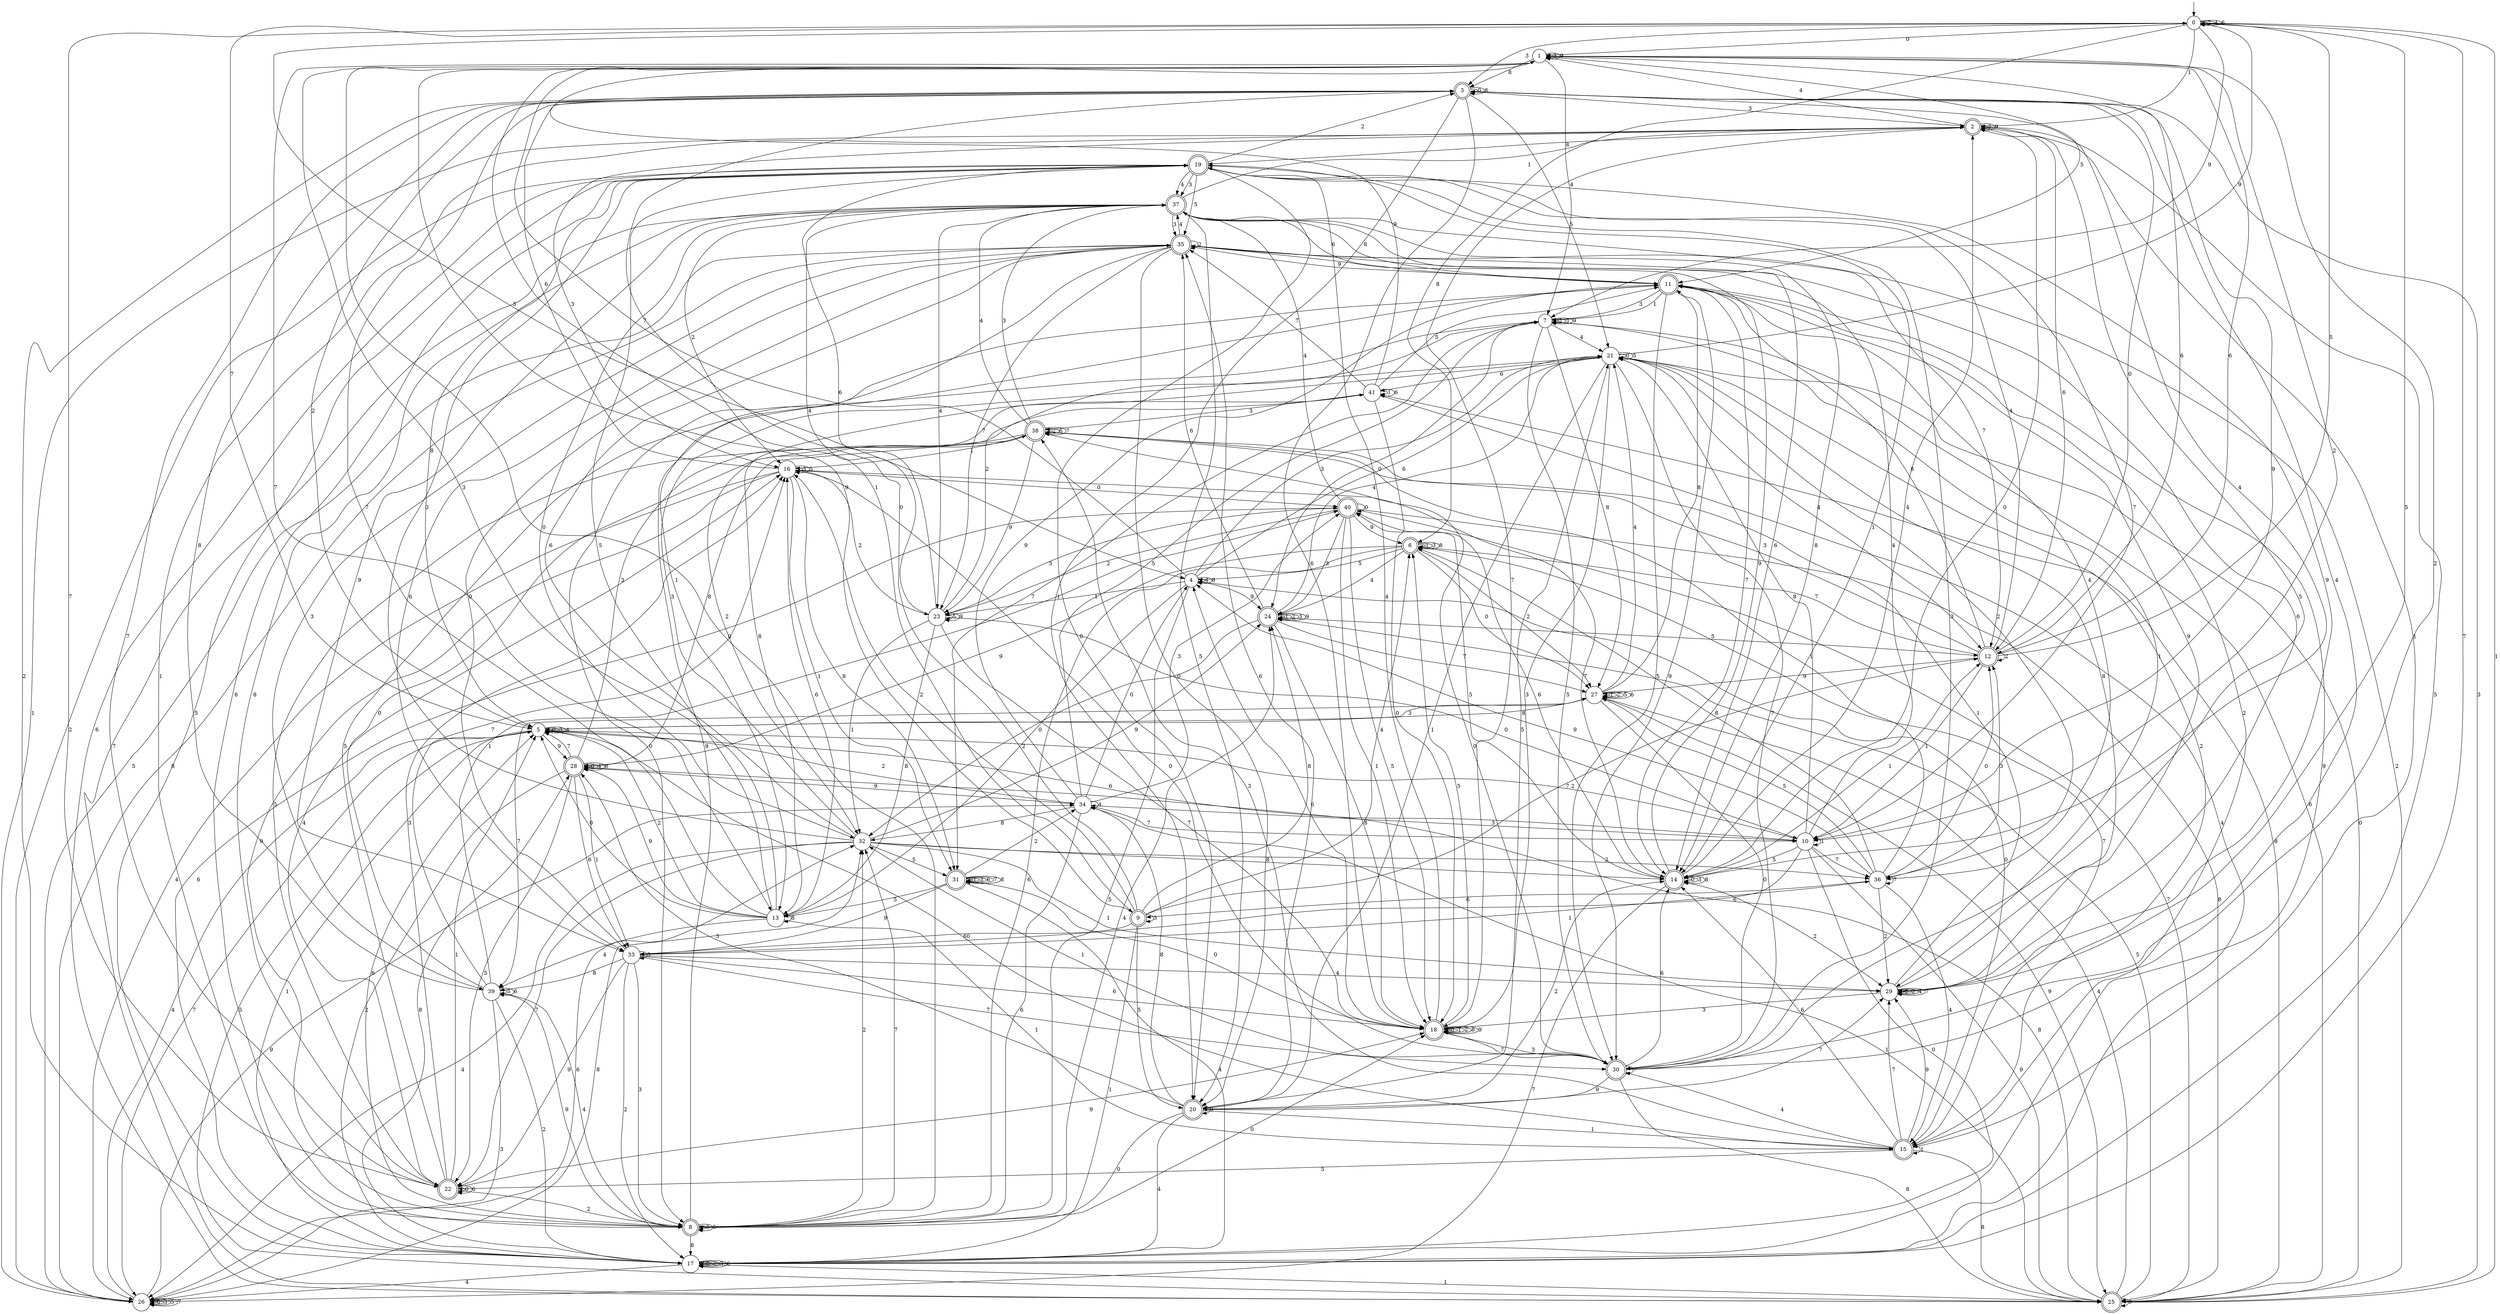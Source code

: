 digraph g {

	s0 [shape="circle" label="0"];
	s1 [shape="circle" label="1"];
	s2 [shape="doublecircle" label="2"];
	s3 [shape="doublecircle" label="3"];
	s4 [shape="circle" label="4"];
	s5 [shape="circle" label="5"];
	s6 [shape="doublecircle" label="6"];
	s7 [shape="circle" label="7"];
	s8 [shape="doublecircle" label="8"];
	s9 [shape="doublecircle" label="9"];
	s10 [shape="circle" label="10"];
	s11 [shape="doublecircle" label="11"];
	s12 [shape="doublecircle" label="12"];
	s13 [shape="circle" label="13"];
	s14 [shape="doublecircle" label="14"];
	s15 [shape="doublecircle" label="15"];
	s16 [shape="circle" label="16"];
	s17 [shape="circle" label="17"];
	s18 [shape="doublecircle" label="18"];
	s19 [shape="doublecircle" label="19"];
	s20 [shape="doublecircle" label="20"];
	s21 [shape="circle" label="21"];
	s22 [shape="doublecircle" label="22"];
	s23 [shape="circle" label="23"];
	s24 [shape="doublecircle" label="24"];
	s25 [shape="doublecircle" label="25"];
	s26 [shape="circle" label="26"];
	s27 [shape="circle" label="27"];
	s28 [shape="doublecircle" label="28"];
	s29 [shape="circle" label="29"];
	s30 [shape="doublecircle" label="30"];
	s31 [shape="doublecircle" label="31"];
	s32 [shape="circle" label="32"];
	s33 [shape="circle" label="33"];
	s34 [shape="circle" label="34"];
	s35 [shape="doublecircle" label="35"];
	s36 [shape="circle" label="36"];
	s37 [shape="doublecircle" label="37"];
	s38 [shape="doublecircle" label="38"];
	s39 [shape="circle" label="39"];
	s40 [shape="doublecircle" label="40"];
	s41 [shape="circle" label="41"];
	s0 -> s1 [label="0"];
	s0 -> s2 [label="1"];
	s0 -> s0 [label="2"];
	s0 -> s3 [label="3"];
	s0 -> s0 [label="4"];
	s0 -> s4 [label="5"];
	s0 -> s0 [label="6"];
	s0 -> s5 [label="7"];
	s0 -> s6 [label="8"];
	s0 -> s7 [label="9"];
	s1 -> s8 [label="0"];
	s1 -> s9 [label="1"];
	s1 -> s10 [label="2"];
	s1 -> s1 [label="3"];
	s1 -> s7 [label="4"];
	s1 -> s11 [label="5"];
	s1 -> s12 [label="6"];
	s1 -> s13 [label="7"];
	s1 -> s3 [label="8"];
	s1 -> s1 [label="9"];
	s2 -> s14 [label="0"];
	s2 -> s15 [label="1"];
	s2 -> s2 [label="2"];
	s2 -> s16 [label="3"];
	s2 -> s1 [label="4"];
	s2 -> s17 [label="5"];
	s2 -> s12 [label="6"];
	s2 -> s18 [label="7"];
	s2 -> s19 [label="8"];
	s2 -> s2 [label="9"];
	s3 -> s3 [label="0"];
	s3 -> s20 [label="1"];
	s3 -> s17 [label="2"];
	s3 -> s2 [label="3"];
	s3 -> s14 [label="4"];
	s3 -> s21 [label="5"];
	s3 -> s18 [label="6"];
	s3 -> s22 [label="7"];
	s3 -> s3 [label="8"];
	s3 -> s10 [label="9"];
	s4 -> s15 [label="0"];
	s4 -> s23 [label="1"];
	s4 -> s13 [label="2"];
	s4 -> s21 [label="3"];
	s4 -> s4 [label="4"];
	s4 -> s8 [label="5"];
	s4 -> s21 [label="6"];
	s4 -> s1 [label="7"];
	s4 -> s4 [label="8"];
	s4 -> s24 [label="9"];
	s5 -> s5 [label="0"];
	s5 -> s17 [label="1"];
	s5 -> s3 [label="2"];
	s5 -> s5 [label="3"];
	s5 -> s5 [label="4"];
	s5 -> s25 [label="5"];
	s5 -> s10 [label="6"];
	s5 -> s26 [label="7"];
	s5 -> s27 [label="8"];
	s5 -> s28 [label="9"];
	s6 -> s27 [label="0"];
	s6 -> s6 [label="1"];
	s6 -> s27 [label="2"];
	s6 -> s6 [label="3"];
	s6 -> s24 [label="4"];
	s6 -> s4 [label="5"];
	s6 -> s8 [label="6"];
	s6 -> s15 [label="7"];
	s6 -> s6 [label="8"];
	s6 -> s28 [label="9"];
	s7 -> s24 [label="0"];
	s7 -> s29 [label="1"];
	s7 -> s7 [label="2"];
	s7 -> s7 [label="3"];
	s7 -> s21 [label="4"];
	s7 -> s30 [label="5"];
	s7 -> s25 [label="6"];
	s7 -> s31 [label="7"];
	s7 -> s27 [label="8"];
	s7 -> s7 [label="9"];
	s8 -> s18 [label="0"];
	s8 -> s2 [label="1"];
	s8 -> s32 [label="2"];
	s8 -> s8 [label="3"];
	s8 -> s24 [label="4"];
	s8 -> s8 [label="5"];
	s8 -> s5 [label="6"];
	s8 -> s32 [label="7"];
	s8 -> s17 [label="8"];
	s8 -> s11 [label="9"];
	s9 -> s3 [label="0"];
	s9 -> s17 [label="1"];
	s9 -> s16 [label="2"];
	s9 -> s9 [label="3"];
	s9 -> s6 [label="4"];
	s9 -> s20 [label="5"];
	s9 -> s33 [label="6"];
	s9 -> s12 [label="7"];
	s9 -> s24 [label="8"];
	s9 -> s1 [label="9"];
	s10 -> s17 [label="0"];
	s10 -> s10 [label="1"];
	s10 -> s5 [label="2"];
	s10 -> s34 [label="3"];
	s10 -> s35 [label="4"];
	s10 -> s14 [label="5"];
	s10 -> s33 [label="6"];
	s10 -> s36 [label="7"];
	s10 -> s21 [label="8"];
	s10 -> s25 [label="9"];
	s11 -> s8 [label="0"];
	s11 -> s7 [label="1"];
	s11 -> s15 [label="2"];
	s11 -> s7 [label="3"];
	s11 -> s36 [label="4"];
	s11 -> s30 [label="5"];
	s11 -> s37 [label="6"];
	s11 -> s14 [label="7"];
	s11 -> s37 [label="8"];
	s11 -> s30 [label="9"];
	s12 -> s3 [label="0"];
	s12 -> s10 [label="1"];
	s12 -> s12 [label="2"];
	s12 -> s38 [label="3"];
	s12 -> s19 [label="4"];
	s12 -> s0 [label="5"];
	s12 -> s1 [label="6"];
	s12 -> s6 [label="7"];
	s12 -> s11 [label="8"];
	s12 -> s27 [label="9"];
	s13 -> s5 [label="0"];
	s13 -> s15 [label="1"];
	s13 -> s5 [label="2"];
	s13 -> s1 [label="3"];
	s13 -> s39 [label="4"];
	s13 -> s19 [label="5"];
	s13 -> s16 [label="6"];
	s13 -> s3 [label="7"];
	s13 -> s13 [label="8"];
	s13 -> s28 [label="9"];
	s14 -> s14 [label="0"];
	s14 -> s12 [label="1"];
	s14 -> s29 [label="2"];
	s14 -> s14 [label="3"];
	s14 -> s2 [label="4"];
	s14 -> s40 [label="5"];
	s14 -> s40 [label="6"];
	s14 -> s26 [label="7"];
	s14 -> s14 [label="8"];
	s14 -> s35 [label="9"];
	s15 -> s5 [label="0"];
	s15 -> s15 [label="1"];
	s15 -> s21 [label="2"];
	s15 -> s38 [label="3"];
	s15 -> s30 [label="4"];
	s15 -> s22 [label="5"];
	s15 -> s14 [label="6"];
	s15 -> s29 [label="7"];
	s15 -> s25 [label="8"];
	s15 -> s29 [label="9"];
	s16 -> s40 [label="0"];
	s16 -> s31 [label="1"];
	s16 -> s23 [label="2"];
	s16 -> s16 [label="3"];
	s16 -> s26 [label="4"];
	s16 -> s16 [label="5"];
	s16 -> s3 [label="6"];
	s16 -> s14 [label="7"];
	s16 -> s31 [label="8"];
	s16 -> s8 [label="9"];
	s17 -> s17 [label="0"];
	s17 -> s25 [label="1"];
	s17 -> s17 [label="2"];
	s17 -> s17 [label="3"];
	s17 -> s26 [label="4"];
	s17 -> s19 [label="5"];
	s17 -> s17 [label="6"];
	s17 -> s0 [label="7"];
	s17 -> s28 [label="8"];
	s17 -> s11 [label="9"];
	s18 -> s18 [label="0"];
	s18 -> s18 [label="1"];
	s18 -> s18 [label="2"];
	s18 -> s30 [label="3"];
	s18 -> s19 [label="4"];
	s18 -> s6 [label="5"];
	s18 -> s4 [label="6"];
	s18 -> s30 [label="7"];
	s18 -> s18 [label="8"];
	s18 -> s18 [label="9"];
	s19 -> s20 [label="0"];
	s19 -> s14 [label="1"];
	s19 -> s3 [label="2"];
	s19 -> s37 [label="3"];
	s19 -> s37 [label="4"];
	s19 -> s35 [label="5"];
	s19 -> s8 [label="6"];
	s19 -> s10 [label="7"];
	s19 -> s5 [label="8"];
	s19 -> s29 [label="9"];
	s20 -> s8 [label="0"];
	s20 -> s15 [label="1"];
	s20 -> s14 [label="2"];
	s20 -> s28 [label="3"];
	s20 -> s17 [label="4"];
	s20 -> s21 [label="5"];
	s20 -> s35 [label="6"];
	s20 -> s29 [label="7"];
	s20 -> s34 [label="8"];
	s20 -> s20 [label="9"];
	s21 -> s21 [label="0"];
	s21 -> s20 [label="1"];
	s21 -> s36 [label="2"];
	s21 -> s18 [label="3"];
	s21 -> s12 [label="4"];
	s21 -> s21 [label="5"];
	s21 -> s41 [label="6"];
	s21 -> s30 [label="7"];
	s21 -> s13 [label="8"];
	s21 -> s0 [label="9"];
	s22 -> s22 [label="0"];
	s22 -> s5 [label="1"];
	s22 -> s8 [label="2"];
	s22 -> s16 [label="3"];
	s22 -> s16 [label="4"];
	s22 -> s7 [label="5"];
	s22 -> s22 [label="6"];
	s22 -> s0 [label="7"];
	s22 -> s37 [label="8"];
	s22 -> s18 [label="9"];
	s23 -> s10 [label="0"];
	s23 -> s32 [label="1"];
	s23 -> s7 [label="2"];
	s23 -> s40 [label="3"];
	s23 -> s37 [label="4"];
	s23 -> s23 [label="5"];
	s23 -> s19 [label="6"];
	s23 -> s18 [label="7"];
	s23 -> s13 [label="8"];
	s23 -> s23 [label="9"];
	s24 -> s32 [label="0"];
	s24 -> s24 [label="1"];
	s24 -> s24 [label="2"];
	s24 -> s24 [label="3"];
	s24 -> s21 [label="4"];
	s24 -> s12 [label="5"];
	s24 -> s35 [label="6"];
	s24 -> s27 [label="7"];
	s24 -> s18 [label="8"];
	s24 -> s24 [label="9"];
	s25 -> s21 [label="0"];
	s25 -> s0 [label="1"];
	s25 -> s35 [label="2"];
	s25 -> s3 [label="3"];
	s25 -> s27 [label="4"];
	s25 -> s24 [label="5"];
	s25 -> s19 [label="6"];
	s25 -> s37 [label="7"];
	s25 -> s28 [label="8"];
	s25 -> s25 [label="9"];
	s26 -> s26 [label="0"];
	s26 -> s2 [label="1"];
	s26 -> s19 [label="2"];
	s26 -> s26 [label="3"];
	s26 -> s5 [label="4"];
	s26 -> s26 [label="5"];
	s26 -> s32 [label="6"];
	s26 -> s26 [label="7"];
	s26 -> s32 [label="8"];
	s26 -> s34 [label="9"];
	s27 -> s30 [label="0"];
	s27 -> s27 [label="1"];
	s27 -> s27 [label="2"];
	s27 -> s5 [label="3"];
	s27 -> s21 [label="4"];
	s27 -> s27 [label="5"];
	s27 -> s27 [label="6"];
	s27 -> s39 [label="7"];
	s27 -> s11 [label="8"];
	s27 -> s25 [label="9"];
	s28 -> s28 [label="0"];
	s28 -> s33 [label="1"];
	s28 -> s17 [label="2"];
	s28 -> s41 [label="3"];
	s28 -> s28 [label="4"];
	s28 -> s22 [label="5"];
	s28 -> s33 [label="6"];
	s28 -> s5 [label="7"];
	s28 -> s28 [label="8"];
	s28 -> s34 [label="9"];
	s29 -> s29 [label="0"];
	s29 -> s38 [label="1"];
	s29 -> s29 [label="2"];
	s29 -> s18 [label="3"];
	s29 -> s29 [label="4"];
	s29 -> s0 [label="5"];
	s29 -> s35 [label="6"];
	s29 -> s29 [label="7"];
	s29 -> s21 [label="8"];
	s29 -> s11 [label="9"];
	s30 -> s16 [label="0"];
	s30 -> s32 [label="1"];
	s30 -> s1 [label="2"];
	s30 -> s19 [label="3"];
	s30 -> s3 [label="4"];
	s30 -> s2 [label="5"];
	s30 -> s14 [label="6"];
	s30 -> s30 [label="7"];
	s30 -> s25 [label="8"];
	s30 -> s20 [label="9"];
	s31 -> s18 [label="0"];
	s31 -> s31 [label="1"];
	s31 -> s34 [label="2"];
	s31 -> s31 [label="3"];
	s31 -> s17 [label="4"];
	s31 -> s13 [label="5"];
	s31 -> s31 [label="6"];
	s31 -> s31 [label="7"];
	s31 -> s31 [label="8"];
	s31 -> s33 [label="9"];
	s32 -> s19 [label="0"];
	s32 -> s29 [label="1"];
	s32 -> s36 [label="2"];
	s32 -> s21 [label="3"];
	s32 -> s26 [label="4"];
	s32 -> s31 [label="5"];
	s32 -> s35 [label="6"];
	s32 -> s22 [label="7"];
	s32 -> s14 [label="8"];
	s32 -> s24 [label="9"];
	s33 -> s35 [label="0"];
	s33 -> s36 [label="1"];
	s33 -> s17 [label="2"];
	s33 -> s8 [label="3"];
	s33 -> s29 [label="4"];
	s33 -> s33 [label="5"];
	s33 -> s18 [label="6"];
	s33 -> s30 [label="7"];
	s33 -> s39 [label="8"];
	s33 -> s22 [label="9"];
	s34 -> s4 [label="0"];
	s34 -> s25 [label="1"];
	s34 -> s5 [label="2"];
	s34 -> s40 [label="3"];
	s34 -> s34 [label="4"];
	s34 -> s7 [label="5"];
	s34 -> s8 [label="6"];
	s34 -> s10 [label="7"];
	s34 -> s32 [label="8"];
	s34 -> s11 [label="9"];
	s35 -> s20 [label="0"];
	s35 -> s13 [label="1"];
	s35 -> s35 [label="2"];
	s35 -> s39 [label="3"];
	s35 -> s37 [label="4"];
	s35 -> s26 [label="5"];
	s35 -> s33 [label="6"];
	s35 -> s23 [label="7"];
	s35 -> s26 [label="8"];
	s35 -> s11 [label="9"];
	s36 -> s12 [label="0"];
	s36 -> s38 [label="1"];
	s36 -> s29 [label="2"];
	s36 -> s12 [label="3"];
	s36 -> s15 [label="4"];
	s36 -> s27 [label="5"];
	s36 -> s9 [label="6"];
	s36 -> s36 [label="7"];
	s36 -> s6 [label="8"];
	s36 -> s4 [label="9"];
	s37 -> s32 [label="0"];
	s37 -> s2 [label="1"];
	s37 -> s16 [label="2"];
	s37 -> s35 [label="3"];
	s37 -> s23 [label="4"];
	s37 -> s20 [label="5"];
	s37 -> s14 [label="6"];
	s37 -> s12 [label="7"];
	s37 -> s14 [label="8"];
	s37 -> s33 [label="9"];
	s38 -> s30 [label="0"];
	s38 -> s16 [label="1"];
	s38 -> s38 [label="2"];
	s38 -> s37 [label="3"];
	s38 -> s37 [label="4"];
	s38 -> s22 [label="5"];
	s38 -> s38 [label="6"];
	s38 -> s38 [label="7"];
	s38 -> s28 [label="8"];
	s38 -> s23 [label="9"];
	s39 -> s38 [label="0"];
	s39 -> s40 [label="1"];
	s39 -> s17 [label="2"];
	s39 -> s26 [label="3"];
	s39 -> s8 [label="4"];
	s39 -> s39 [label="5"];
	s39 -> s39 [label="6"];
	s39 -> s16 [label="7"];
	s39 -> s3 [label="8"];
	s39 -> s8 [label="9"];
	s40 -> s40 [label="0"];
	s40 -> s18 [label="1"];
	s40 -> s23 [label="2"];
	s40 -> s24 [label="3"];
	s40 -> s37 [label="4"];
	s40 -> s18 [label="5"];
	s40 -> s17 [label="6"];
	s40 -> s25 [label="7"];
	s40 -> s25 [label="8"];
	s40 -> s6 [label="9"];
	s41 -> s18 [label="0"];
	s41 -> s41 [label="1"];
	s41 -> s32 [label="2"];
	s41 -> s38 [label="3"];
	s41 -> s17 [label="4"];
	s41 -> s11 [label="5"];
	s41 -> s41 [label="6"];
	s41 -> s35 [label="7"];
	s41 -> s25 [label="8"];
	s41 -> s1 [label="9"];

__start0 [label="" shape="none" width="0" height="0"];
__start0 -> s0;

}
